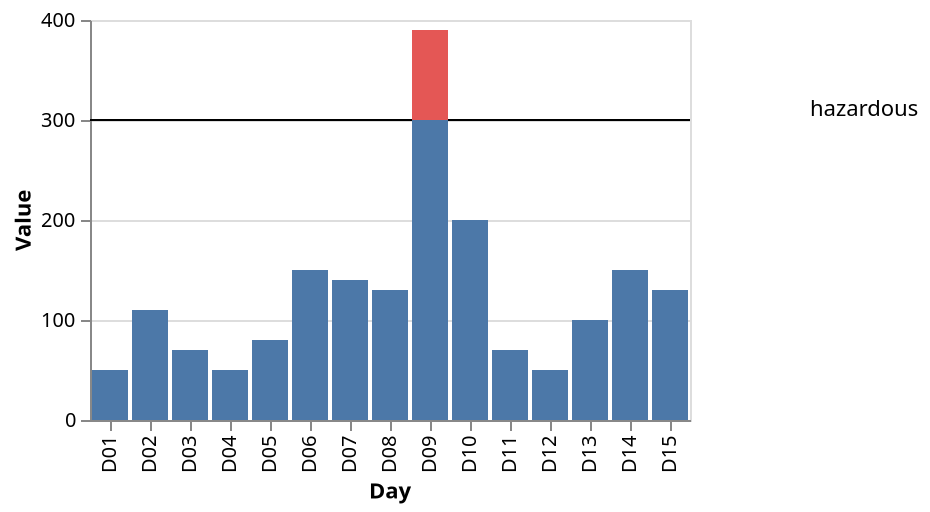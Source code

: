 {
  "$schema": "https://vega.github.io/schema/vega-lite/v2.json",
  "description": "A simple bar chart with annotation.",
  "data": {
    "values": [
      {"Day": "D01", "Value": "50"},
      {"Day": "D02", "Value": "110"},
      {"Day": "D03", "Value": "70"},
      {"Day": "D04", "Value": "50"},
      {"Day": "D05", "Value": "80"},
      {"Day": "D06", "Value": "150"},
      {"Day": "D07", "Value": "140"},
      {"Day": "D08", "Value": "130"},
      {"Day": "D09", "Value": "390"},
      {"Day": "D10", "Value": "200"},
      {"Day": "D11", "Value": "70"},
      {"Day": "D12", "Value": "50"},
      {"Day": "D13", "Value": "100"},
      {"Day": "D14", "Value": "150"},
      {"Day": "D15", "Value": "130"},
      {"Threshold": "hazardous", "ThresholdValue": "300"}
    ]
  },
  "transform": [{
    "calculate": "datum.Value > 300 ? 300 : datum.Value", "as": "diff"
  }],
  "layer": [
    {
      "mark": "rule",
      "encoding": {
        "y": {"field": "ThresholdValue", "type": "quantitative"}
      }
    }, {
      "mark": "bar",
      "encoding": {
        "x": {"field": "Day", "type": "ordinal"},
        "y": {"field": "Value", "type": "quantitative"}
      }
    }, {
      "mark": {
        "type": "text",
        "align": "left",
        "dx": 210,
        "dy": -5
      },
      "encoding": {
         "y": {"field": "ThresholdValue", "type": "quantitative"},
         "text": {"field": "Threshold", "type": "ordinal"}
      }
    }, {
      "mark": "bar",
      "encoding": {
        "x": {"field": "Day", "type": "ordinal"},
        "y": {"field": "diff", "type": "quantitative", "axis": {"title": "Value"}},
        "y2": {"field": "Value", "type": "quantitative"},
        "color": {"value": "#e45755"}
      }
    }
  ]
}
